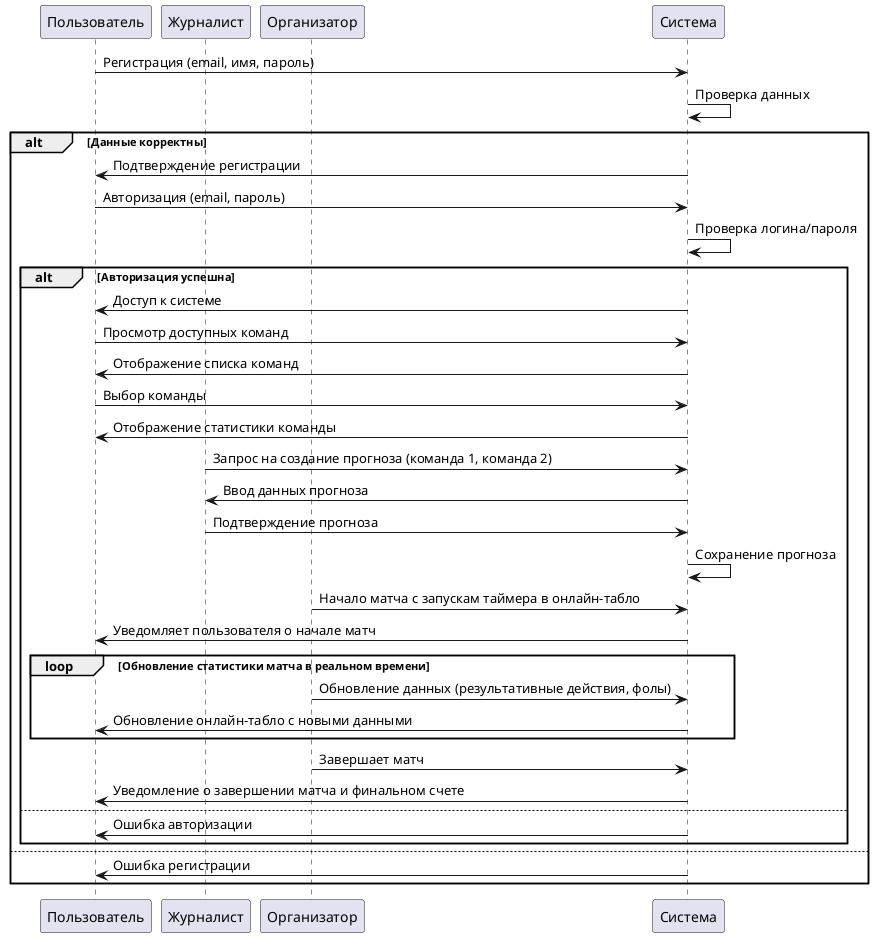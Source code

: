 @startuml Sequence

participant "Пользователь" as User
participant "Журналист" as Journalist
participant "Организатор" as Organizer
participant "Система" as System

User -> System: Регистрация (email, имя, пароль)
System -> System: Проверка данных
alt Данные корректны
    System -> User: Подтверждение регистрации
    User -> System: Авторизация (email, пароль)
    System -> System: Проверка логина/пароля
    alt Авторизация успешна
        System -> User: Доступ к системе
        User -> System: Просмотр доступных команд
        System -> User: Отображение списка команд
        User -> System: Выбор команды
        System -> User: Отображение статистики команды

        Journalist -> System: Запрос на создание прогноза (команда 1, команда 2)
        System -> Journalist: Ввод данных прогноза
        Journalist -> System: Подтверждение прогноза
        System -> System: Сохранение прогноза

        Organizer -> System: Начало матча с запускам таймера в онлайн-табло
        System -> User: Уведомляет пользователя о начале матч

        loop Обновление статистики матча в реальном времени
            Organizer -> System: Обновление данных (результативные действия, фолы)
            System -> User: Обновление онлайн-табло с новыми данными
        end

        Organizer -> System: Завершает матч
        System -> User: Уведомление о завершении матча и финальном счете
    else
        System -> User: Ошибка авторизации
    end
else
    System -> User: Ошибка регистрации
end

@enduml
